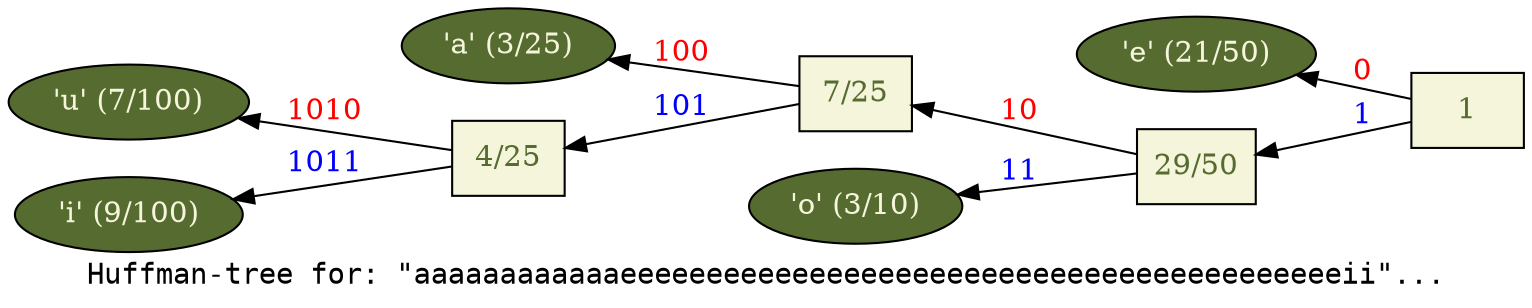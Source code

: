 /* Huffman-tree for: "aaaaaaaaaaaaeeeeeeeeeeeeeeeeeeeeeeeeeeeeeeeeeeeeeeeeeeii" */
/* Generated by huffdot (huffman 0.1) */

digraph hufftree {
	fontname="Courier";
	fontnames="ps";
	rank=same;
	rankdir=RL;
	center=true;
	splines=false;
	label="Huffman-tree for: \"aaaaaaaaaaaaeeeeeeeeeeeeeeeeeeeeeeeeeeeeeeeeeeeeeeeeeeii\"..."

	N0x8059c88 [label="1",shape=box,style=filled,fillcolor=beige,fontcolor=darkolivegreen];
	N0x8059c40 [label="'e' (21/50)",shape=ellipse,style=filled,fillcolor=darkolivegreen,fontcolor=beige];
	N0x8059c88 -> N0x8059c40[label="0",fontcolor=red,labeldistance=3];
	N0x8059c70 [label="29/50",shape=box,style=filled,fillcolor=beige,fontcolor=darkolivegreen];
	N0x8059c88 -> N0x8059c70[label="1",fontcolor=blue,labeldistance=3];
	N0x8059c58 [label="7/25",shape=box,style=filled,fillcolor=beige,fontcolor=darkolivegreen];
	N0x8059c70 -> N0x8059c58[label="10",fontcolor=red,labeldistance=3];
	N0x8059c28 [label="'a' (3/25)",shape=ellipse,style=filled,fillcolor=darkolivegreen,fontcolor=beige];
	N0x8059c58 -> N0x8059c28[label="100",fontcolor=red,labeldistance=3];
	N0x8059c10 [label="4/25",shape=box,style=filled,fillcolor=beige,fontcolor=darkolivegreen];
	N0x8059c58 -> N0x8059c10[label="101",fontcolor=blue,labeldistance=3];
	N0x8059a58 [label="'u' (7/100)",shape=ellipse,style=filled,fillcolor=darkolivegreen,fontcolor=beige];
	N0x8059c10 -> N0x8059a58[label="1010",fontcolor=red,labeldistance=3];
	N0x8059be0 [label="'i' (9/100)",shape=ellipse,style=filled,fillcolor=darkolivegreen,fontcolor=beige];
	N0x8059c10 -> N0x8059be0[label="1011",fontcolor=blue,labeldistance=3];
	N0x8059bf8 [label="'o' (3/10)",shape=ellipse,style=filled,fillcolor=darkolivegreen,fontcolor=beige];
	N0x8059c70 -> N0x8059bf8[label="11",fontcolor=blue,labeldistance=3];
}
